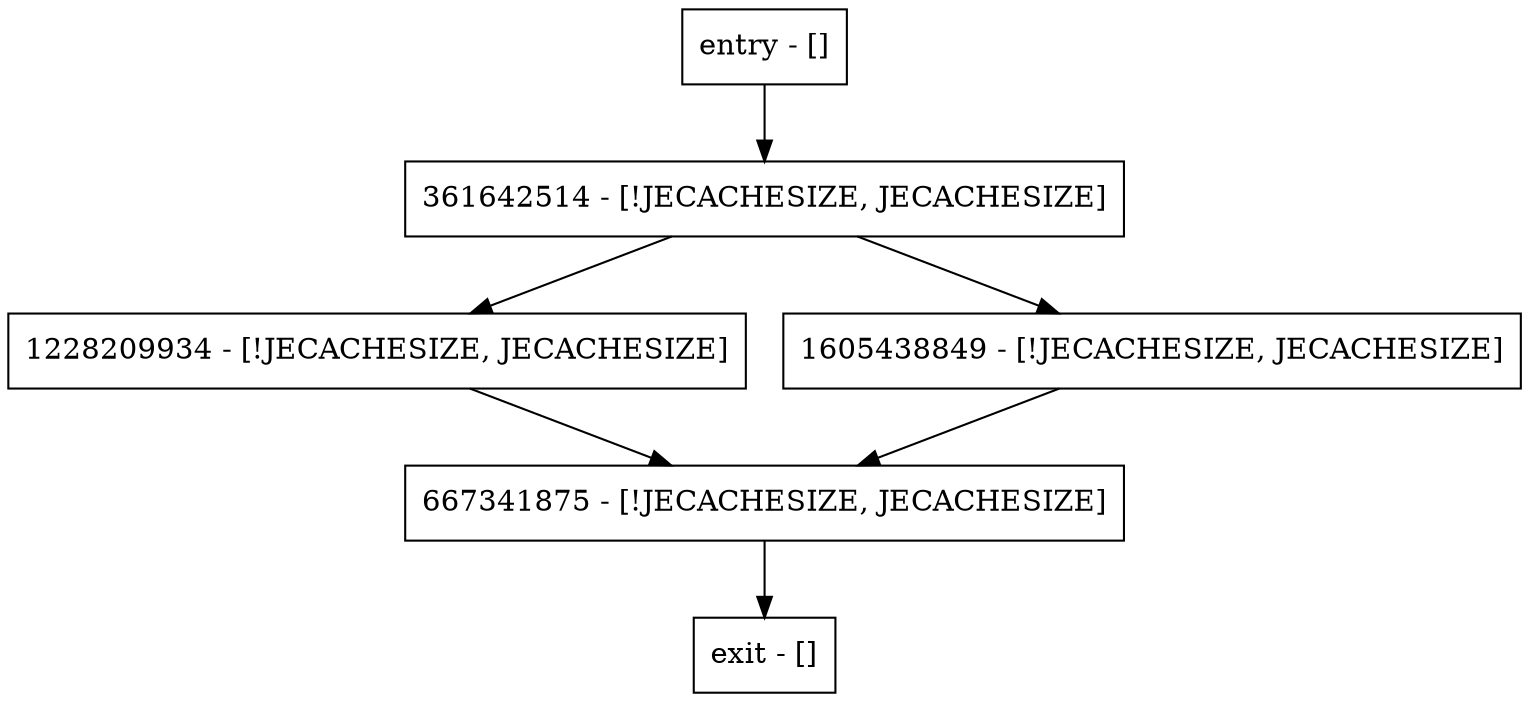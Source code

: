 digraph moveBack {
node [shape=record];
entry [label="entry - []"];
exit [label="exit - []"];
1228209934 [label="1228209934 - [!JECACHESIZE, JECACHESIZE]"];
1605438849 [label="1605438849 - [!JECACHESIZE, JECACHESIZE]"];
667341875 [label="667341875 - [!JECACHESIZE, JECACHESIZE]"];
361642514 [label="361642514 - [!JECACHESIZE, JECACHESIZE]"];
entry;
exit;
entry -> 361642514;
1228209934 -> 667341875;
1605438849 -> 667341875;
667341875 -> exit;
361642514 -> 1228209934;
361642514 -> 1605438849;
}
